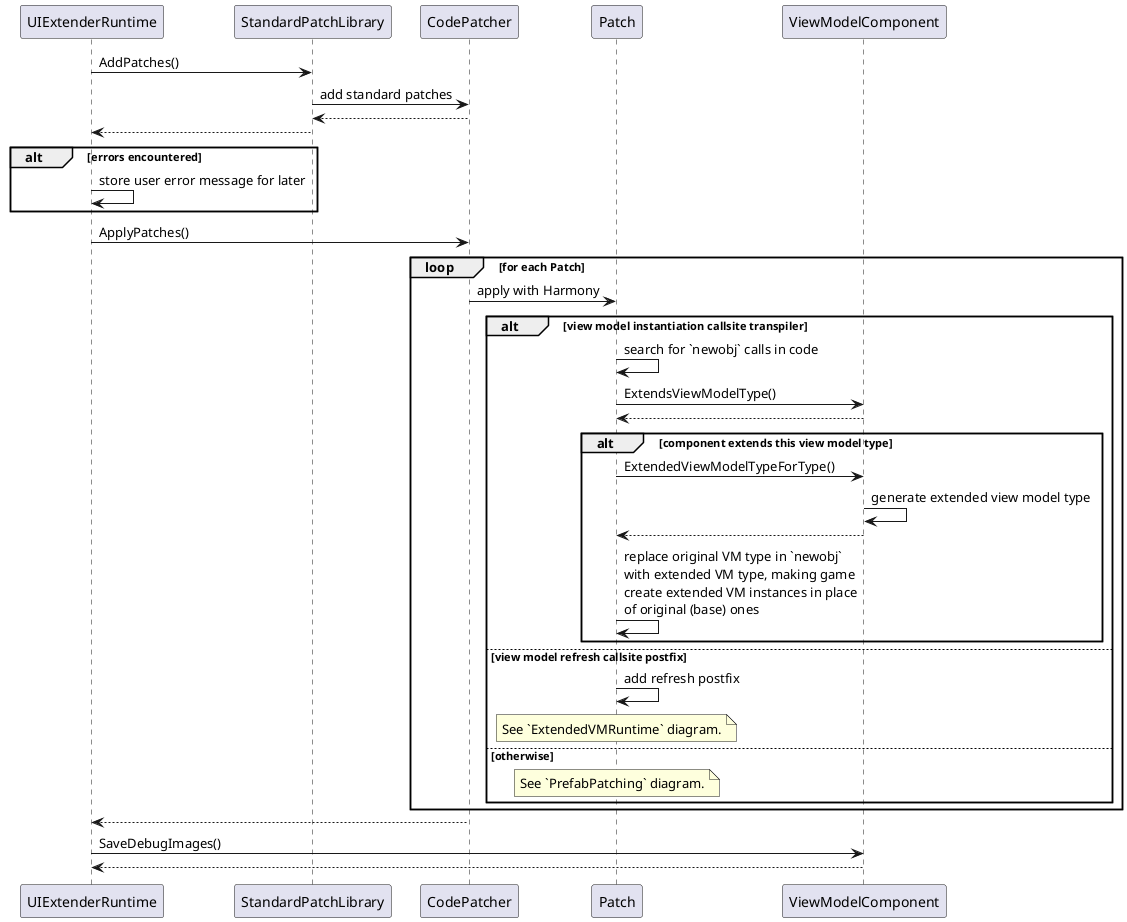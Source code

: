 ﻿@startuml
UIExtenderRuntime -> StandardPatchLibrary: AddPatches()
StandardPatchLibrary -> CodePatcher: add standard patches
CodePatcher --> StandardPatchLibrary
StandardPatchLibrary --> UIExtenderRuntime
alt errors encountered
    UIExtenderRuntime -> UIExtenderRuntime: store user error message for later
end

UIExtenderRuntime -> CodePatcher: ApplyPatches()

loop for each Patch
    CodePatcher -> Patch: apply with Harmony
    alt view model instantiation callsite transpiler
        Patch -> Patch: search for `newobj` calls in code
        Patch -> ViewModelComponent: ExtendsViewModelType()
        ViewModelComponent --> Patch
        alt component extends this view model type
            Patch -> ViewModelComponent: ExtendedViewModelTypeForType()
            ViewModelComponent -> ViewModelComponent: generate extended view model type
            ViewModelComponent --> Patch
            Patch -> Patch: replace original VM type in `newobj`\nwith extended VM type, making game\ncreate extended VM instances in place\nof original (base) ones
        end
    else view model refresh callsite postfix
        Patch -> Patch: add refresh postfix
        note over Patch
            See `ExtendedVMRuntime` diagram.
        endnote
    else otherwise
        note over Patch
            See `PrefabPatching` diagram.
        endnote
     end
end

CodePatcher --> UIExtenderRuntime

UIExtenderRuntime -> ViewModelComponent: SaveDebugImages()
ViewModelComponent --> UIExtenderRuntime

@enduml